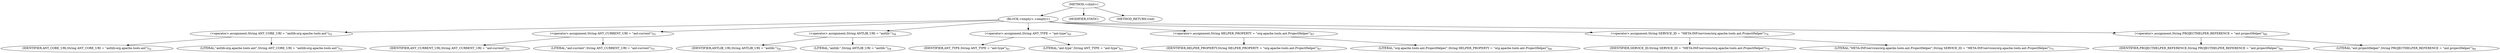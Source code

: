 digraph "&lt;clinit&gt;" {  
"691" [label = <(METHOD,&lt;clinit&gt;)> ]
"692" [label = <(BLOCK,&lt;empty&gt;,&lt;empty&gt;)> ]
"693" [label = <(&lt;operator&gt;.assignment,String ANT_CORE_URI = &quot;antlib:org.apache.tools.ant&quot;)<SUB>52</SUB>> ]
"694" [label = <(IDENTIFIER,ANT_CORE_URI,String ANT_CORE_URI = &quot;antlib:org.apache.tools.ant&quot;)<SUB>52</SUB>> ]
"695" [label = <(LITERAL,&quot;antlib:org.apache.tools.ant&quot;,String ANT_CORE_URI = &quot;antlib:org.apache.tools.ant&quot;)<SUB>52</SUB>> ]
"696" [label = <(&lt;operator&gt;.assignment,String ANT_CURRENT_URI = &quot;ant:current&quot;)<SUB>55</SUB>> ]
"697" [label = <(IDENTIFIER,ANT_CURRENT_URI,String ANT_CURRENT_URI = &quot;ant:current&quot;)<SUB>55</SUB>> ]
"698" [label = <(LITERAL,&quot;ant:current&quot;,String ANT_CURRENT_URI = &quot;ant:current&quot;)<SUB>55</SUB>> ]
"699" [label = <(&lt;operator&gt;.assignment,String ANTLIB_URI = &quot;antlib:&quot;)<SUB>58</SUB>> ]
"700" [label = <(IDENTIFIER,ANTLIB_URI,String ANTLIB_URI = &quot;antlib:&quot;)<SUB>58</SUB>> ]
"701" [label = <(LITERAL,&quot;antlib:&quot;,String ANTLIB_URI = &quot;antlib:&quot;)<SUB>58</SUB>> ]
"702" [label = <(&lt;operator&gt;.assignment,String ANT_TYPE = &quot;ant-type&quot;)<SUB>61</SUB>> ]
"703" [label = <(IDENTIFIER,ANT_TYPE,String ANT_TYPE = &quot;ant-type&quot;)<SUB>61</SUB>> ]
"704" [label = <(LITERAL,&quot;ant-type&quot;,String ANT_TYPE = &quot;ant-type&quot;)<SUB>61</SUB>> ]
"705" [label = <(&lt;operator&gt;.assignment,String HELPER_PROPERTY = &quot;org.apache.tools.ant.ProjectHelper&quot;)<SUB>67</SUB>> ]
"706" [label = <(IDENTIFIER,HELPER_PROPERTY,String HELPER_PROPERTY = &quot;org.apache.tools.ant.ProjectHelper&quot;)<SUB>67</SUB>> ]
"707" [label = <(LITERAL,&quot;org.apache.tools.ant.ProjectHelper&quot;,String HELPER_PROPERTY = &quot;org.apache.tools.ant.ProjectHelper&quot;)<SUB>68</SUB>> ]
"708" [label = <(&lt;operator&gt;.assignment,String SERVICE_ID = &quot;META-INF/services/org.apache.tools.ant.ProjectHelper&quot;)<SUB>74</SUB>> ]
"709" [label = <(IDENTIFIER,SERVICE_ID,String SERVICE_ID = &quot;META-INF/services/org.apache.tools.ant.ProjectHelper&quot;)<SUB>74</SUB>> ]
"710" [label = <(LITERAL,&quot;META-INF/services/org.apache.tools.ant.ProjectHelper&quot;,String SERVICE_ID = &quot;META-INF/services/org.apache.tools.ant.ProjectHelper&quot;)<SUB>75</SUB>> ]
"711" [label = <(&lt;operator&gt;.assignment,String PROJECTHELPER_REFERENCE = &quot;ant.projectHelper&quot;)<SUB>80</SUB>> ]
"712" [label = <(IDENTIFIER,PROJECTHELPER_REFERENCE,String PROJECTHELPER_REFERENCE = &quot;ant.projectHelper&quot;)<SUB>80</SUB>> ]
"713" [label = <(LITERAL,&quot;ant.projectHelper&quot;,String PROJECTHELPER_REFERENCE = &quot;ant.projectHelper&quot;)<SUB>80</SUB>> ]
"714" [label = <(MODIFIER,STATIC)> ]
"715" [label = <(METHOD_RETURN,void)> ]
  "691" -> "692" 
  "691" -> "714" 
  "691" -> "715" 
  "692" -> "693" 
  "692" -> "696" 
  "692" -> "699" 
  "692" -> "702" 
  "692" -> "705" 
  "692" -> "708" 
  "692" -> "711" 
  "693" -> "694" 
  "693" -> "695" 
  "696" -> "697" 
  "696" -> "698" 
  "699" -> "700" 
  "699" -> "701" 
  "702" -> "703" 
  "702" -> "704" 
  "705" -> "706" 
  "705" -> "707" 
  "708" -> "709" 
  "708" -> "710" 
  "711" -> "712" 
  "711" -> "713" 
}
